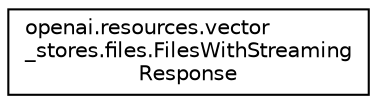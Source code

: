 digraph "Graphical Class Hierarchy"
{
 // LATEX_PDF_SIZE
  edge [fontname="Helvetica",fontsize="10",labelfontname="Helvetica",labelfontsize="10"];
  node [fontname="Helvetica",fontsize="10",shape=record];
  rankdir="LR";
  Node0 [label="openai.resources.vector\l_stores.files.FilesWithStreaming\lResponse",height=0.2,width=0.4,color="black", fillcolor="white", style="filled",URL="$classopenai_1_1resources_1_1vector__stores_1_1files_1_1FilesWithStreamingResponse.html",tooltip=" "];
}
